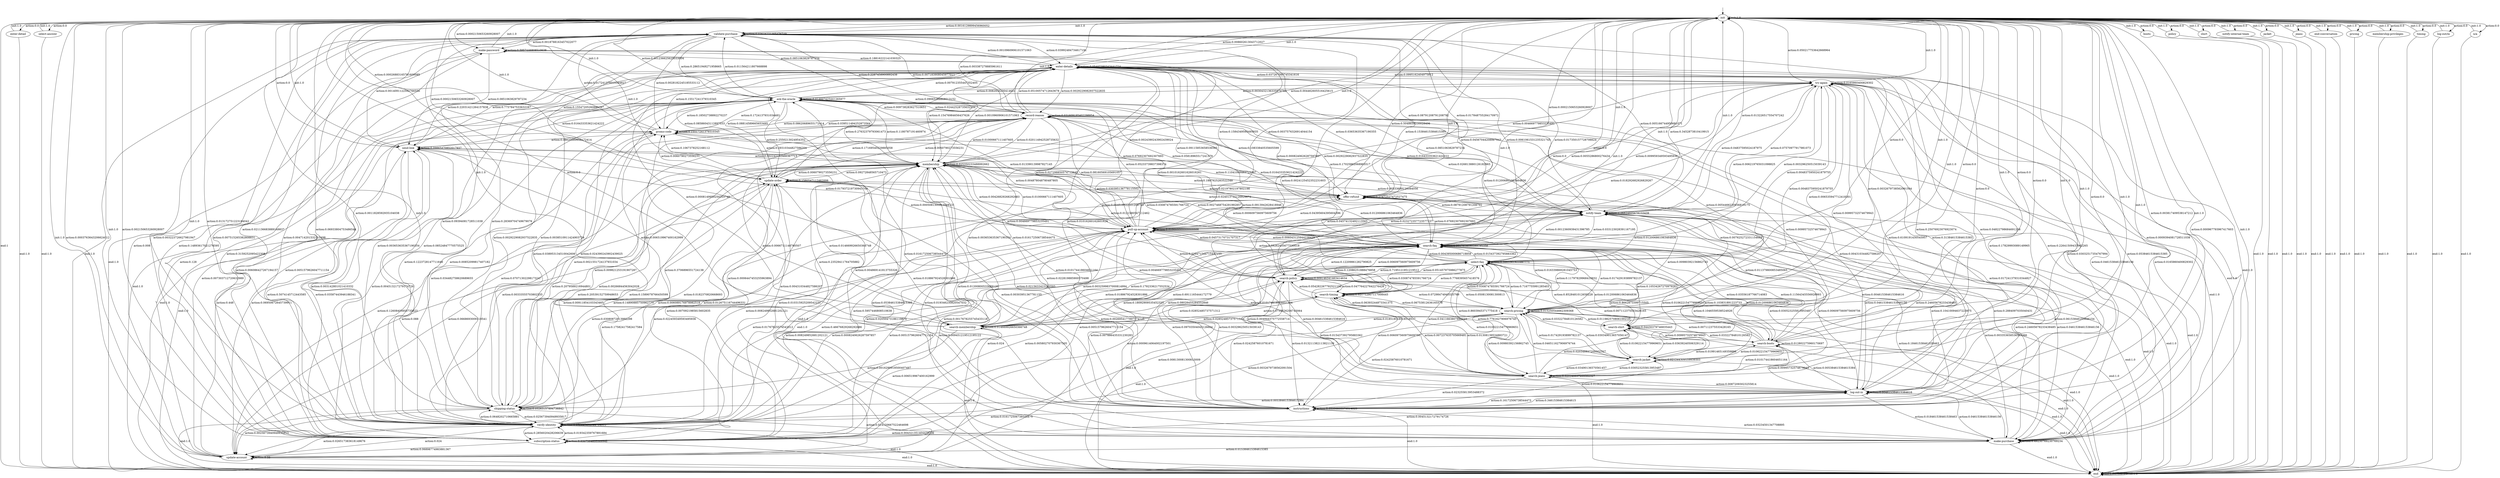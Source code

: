 digraph learned_mdp {
s0 [label="init"];
s1 [label="enter-detail"];
s2 [label="validate-purchase"];
s3 [label="make-password"];
s4 [label="select-answer"];
s5 [label="membership"];
s6 [label="update-order"];
s7 [label="ask-the-oracle"];
s8 [label="shipping-status"];
s9 [label="boots"];
s10 [label="search-boots"];
s11 [label="policy"];
s12 [label="enter-details"];
s13 [label="shirt"];
s14 [label="update-account"];
s15 [label="notify-internal-team"];
s16 [label="jacket"];
s17 [label="make-purchase"];
s18 [label="search-membership"];
s19 [label="search-jacket"];
s20 [label="subscription-status"];
s21 [label="instructions"];
s22 [label="jeans"];
s23 [label="search-jeans"];
s24 [label="log-out-in"];
s25 [label="verify-identity"];
s26 [label="send-link"];
s27 [label="search-pricing"];
s28 [label="end-conversation"];
s29 [label="search-faq"];
s30 [label="offer-refund"];
s31 [label="pull-up-account"];
s32 [label="notify-team"];
s33 [label="search-shirt"];
s34 [label="pricing"];
s35 [label="search-timing"];
s36 [label="promo-code"];
s37 [label="membership-privileges"];
s38 [label="timing"];
s39 [label="record-reason"];
s40 [label="try-again"];
s41 [label="search-policy"];
s42 [label="log-out/in"];
s43 [label="n/a"];
s44 [label="select-faq"];
s45 [label="end"];
s0 -> s0  [label="init:1.0"];
s0 -> s1  [label="action:0.0"];
s0 -> s2  [label="action:0.0016129899456960052"];
s0 -> s3  [label="action:0.0002150653260928007"];
s0 -> s4  [label="action:0.0"];
s0 -> s5  [label="action:0.004462605516425615"];
s0 -> s6  [label="action:0.0002150653260928007"];
s0 -> s7  [label="action:0.001236625625033604"];
s0 -> s8  [label="action:0.0011828592935104038"];
s0 -> s9  [label="action:0.0"];
s0 -> s10  [label="action:0.0"];
s0 -> s11  [label="action:0.0"];
s0 -> s12  [label="action:0.008602613043712027"];
s0 -> s13  [label="action:0.0"];
s0 -> s14  [label="action:0.0003763643206624012"];
s0 -> s15  [label="action:0.0"];
s0 -> s16  [label="action:0.0"];
s0 -> s17  [label="action:0.000967793967417603"];
s0 -> s18  [label="action:0.0"];
s0 -> s19  [label="action:0.0"];
s0 -> s20  [label="action:0.002150653260928007"];
s0 -> s21  [label="action:0.003817409538147212"];
s0 -> s22  [label="action:0.0"];
s0 -> s23  [label="action:0.0"];
s0 -> s24  [label="action:0.044518522501209745"];
s0 -> s25  [label="action:0.013172751223184042"];
s0 -> s26  [label="action:0.0"];
s0 -> s27  [label="action:0.0"];
s0 -> s28  [label="action:0.0"];
s0 -> s29  [label="action:0.3452873810419915"];
s0 -> s30  [label="action:0.0002150653260928007"];
s0 -> s31  [label="action:0.5048658530028496"];
s0 -> s32  [label="action:0.013226517554707242"];
s0 -> s33  [label="action:0.0"];
s0 -> s34  [label="action:0.0"];
s0 -> s35  [label="action:0.0"];
s0 -> s36  [label="action:0.00026883165761600085"];
s0 -> s37  [label="action:0.0"];
s0 -> s38  [label="action:0.0"];
s0 -> s39  [label="action:0.003387278885961611"];
s0 -> s40  [label="action:0.050217753642668964"];
s0 -> s41  [label="action:0.0"];
s0 -> s42  [label="action:0.0"];
s0 -> s43  [label="action:0.0"];
s0 -> s44  [label="action:0.0"];
s0 -> s45  [label="end:1"];
s1 -> s0  [label="init:1.0"];
s1 -> s45 [label="end:1.0"];
s2 -> s0  [label="init:1.0"];
s2 -> s2  [label="action:0.03616721465476749"];
s2 -> s3  [label="action:0.0018788163457022077"];
s2 -> s5  [label="action:0.09065288868013152"];
s2 -> s6  [label="action:0.15547205260685767"];
s2 -> s7  [label="action:0.28651949271958665"];
s2 -> s8  [label="action:0.09394081728511038"];
s2 -> s12  [label="action:0.03992484734617191"];
s2 -> s17  [label="action:0.0009394081728511038"];
s2 -> s20  [label="action:0.007515265382808831"];
s2 -> s25  [label="action:0.021136683889149837"];
s2 -> s26  [label="action:0.0014091122592766556"];
s2 -> s29  [label="action:0.0061061531235321745"];
s2 -> s30  [label="action:0.017848755284170972"];
s2 -> s31  [label="action:0.0037576326914044154"];
s2 -> s32  [label="action:0.005166744950681071"];
s2 -> s36  [label="action:0.0028182245185533112"];
s2 -> s39  [label="action:0.2287458900892438"];
s2 -> s45 [label="end:1.0"];
s3 -> s0  [label="init:1.0"];
s3 -> s3  [label="action:0.5957446808510638"];
s3 -> s12  [label="action:0.0851063829787234"];
s3 -> s20  [label="action:0.14893617021276595"];
s3 -> s26  [label="action:0.0851063829787234"];
s3 -> s29  [label="action:0.0851063829787234"];
s3 -> s45 [label="end:1.0"];
s4 -> s0  [label="init:1.0"];
s4 -> s45 [label="end:1.0"];
s5 -> s0  [label="init:1.0"];
s5 -> s5  [label="action:0.025350233488992662"];
s5 -> s6  [label="action:0.09272848565710473"];
s5 -> s7  [label="action:0.1180787191460974"];
s5 -> s8  [label="action:0.00266844563042028"];
s5 -> s12  [label="action:0.15476984656437626"];
s5 -> s14  [label="action:0.12608405603735823"];
s5 -> s17  [label="action:0.019346230820547032"];
s5 -> s18  [label="action:0.0066711140760507"];
s5 -> s20  [label="action:0.012675116744496331"];
s5 -> s21  [label="action:0.01200800533689126"];
s5 -> s23  [label="action:0.004669779853235491"];
s5 -> s25  [label="action:0.00333555703802535"];
s5 -> s29  [label="action:0.0913942628418946"];
s5 -> s30  [label="action:0.1887925283522348"];
s5 -> s31  [label="action:0.01000667111407605"];
s5 -> s32  [label="action:0.00533689126084056"];
s5 -> s36  [label="action:0.1067378252168112"];
s5 -> s39  [label="action:0.01000667111407605"];
s5 -> s40  [label="action:0.004669779853235491"];
s5 -> s41  [label="action:0.004669779853235491"];
s5 -> s45 [label="end:1.0"];
s6 -> s0  [label="init:1.0"];
s6 -> s5  [label="action:0.0060790273556231"];
s6 -> s6  [label="action:0.1580547112462006"];
s6 -> s8  [label="action:0.0182370820668693"];
s6 -> s12  [label="action:0.08814589665653495"];
s6 -> s14  [label="action:0.0668693009118541"];
s6 -> s17  [label="action:0.5957446808510638"];
s6 -> s21  [label="action:0.00303951367781155"];
s6 -> s25  [label="action:0.00911854103343465"];
s6 -> s29  [label="action:0.0121580547112462"];
s6 -> s30  [label="action:0.030395136778115502"];
s6 -> s36  [label="action:0.0060790273556231"];
s6 -> s39  [label="action:0.0060790273556231"];
s6 -> s45 [label="end:1.0"];
s7 -> s0  [label="init:1.0"];
s7 -> s2  [label="action:0.011564211807668898"];
s7 -> s5  [label="action:0.27632379793061473"];
s7 -> s6  [label="action:0.2550213024954352"];
s7 -> s7  [label="action:0.014607425441265977"];
s7 -> s8  [label="action:0.038953134510042606"];
s7 -> s12  [label="action:0.007912355447352405"];
s7 -> s14  [label="action:0.007303712720632989"];
s7 -> s17  [label="action:0.004869141813755326"];
s7 -> s20  [label="action:0.006086427267194157"];
s7 -> s25  [label="action:0.00852099817407182"];
s7 -> s26  [label="action:0.016433353621424222"];
s7 -> s29  [label="action:0.016433353621424222"];
s7 -> s30  [label="action:0.10833840535605599"];
s7 -> s31  [label="action:0.013390139987827145"];
s7 -> s32  [label="action:0.016433353621424222"];
s7 -> s36  [label="action:0.18502738892270237"];
s7 -> s39  [label="action:0.009738283627510651"];
s7 -> s40  [label="action:0.0030432136335970784"];
s7 -> s45 [label="end:1.0"];
s8 -> s0  [label="init:1.0"];
s8 -> s2  [label="action:0.28369704749679076"];
s8 -> s5  [label="action:0.2079589216944801"];
s8 -> s6  [label="action:0.20539152759948653"];
s8 -> s7  [label="action:0.024390243902439025"];
s8 -> s8  [label="action:0.05263157894736842"];
s8 -> s12  [label="action:0.0038510911424903724"];
s8 -> s14  [label="action:0.0025673940949935813"];
s8 -> s17  [label="action:0.014120667522464698"];
s8 -> s25  [label="action:0.025673940949935817"];
s8 -> s30  [label="action:0.14890885750962773"];
s8 -> s31  [label="action:0.03080872913992298"];
s8 -> s45 [label="end:1.0"];
s9 -> s0  [label="init:1.0"];
s9 -> s45 [label="end:1.0"];
s10 -> s0  [label="init:1.0"];
s10 -> s10  [label="action:0.012802275960170697"];
s10 -> s19  [label="action:0.01991465149359886"];
s10 -> s24  [label="action:0.00995732574679943"];
s10 -> s27  [label="action:0.007112375533428165"];
s10 -> s29  [label="action:0.03556187766714083"];
s10 -> s30  [label="action:0.011379800853485065"];
s10 -> s33  [label="action:0.00995732574679943"];
s10 -> s39  [label="action:0.00995732574679943"];
s10 -> s40  [label="action:0.00995732574679943"];
s10 -> s41  [label="action:0.007112375533428165"];
s10 -> s44  [label="action:0.8662873399715505"];
s10 -> s45 [label="end:1.0"];
s11 -> s0  [label="init:1.0"];
s11 -> s45 [label="end:1.0"];
s12 -> s0  [label="init:1.0"];
s12 -> s2  [label="action:0.0010960906101571063"];
s12 -> s3  [label="action:0.18816222141030325"];
s12 -> s5  [label="action:0.0010960906101571063"];
s12 -> s6  [label="action:0.08586043112897333"];
s12 -> s8  [label="action:0.0029229082937522835"];
s12 -> s12  [label="action:0.05407380343441724"];
s12 -> s14  [label="action:0.23529411764705882"];
s12 -> s17  [label="action:0.03032517354767994"];
s12 -> s21  [label="action:0.003653635367190354"];
s12 -> s24  [label="action:0.04822798684691268"];
s12 -> s25  [label="action:0.003653635367190354"];
s12 -> s26  [label="action:0.22031421264157838"];
s12 -> s29  [label="action:0.0029229082937522835"];
s12 -> s30  [label="action:0.03653635367190355"];
s12 -> s32  [label="action:0.04567044208987943"];
s12 -> s39  [label="action:0.0029229082937522835"];
s12 -> s40  [label="action:0.037267080745341616"];
s12 -> s45 [label="end:1.0"];
s13 -> s0  [label="init:1.0"];
s13 -> s45 [label="end:1.0"];
s14 -> s0  [label="init:1.0"];
s14 -> s2  [label="action:0.008"];
s14 -> s6  [label="action:0.088"];
s14 -> s12  [label="action:0.128"];
s14 -> s14  [label="action:0.28"];
s14 -> s25  [label="action:0.024"];
s14 -> s26  [label="action:0.448"];
s14 -> s31  [label="action:0.024"];
s14 -> s45 [label="end:1.0"];
s15 -> s0  [label="init:1.0"];
s15 -> s45 [label="end:1.0"];
s16 -> s0  [label="init:1.0"];
s16 -> s45 [label="end:1.0"];
s17 -> s0  [label="init:1.0"];
s17 -> s5  [label="action:0.05384615384615385"];
s17 -> s12  [label="action:0.05384615384615385"];
s17 -> s14  [label="action:0.015384615384615385"];
s17 -> s17  [label="action:0.49230769230769234"];
s17 -> s24  [label="action:0.046153846153846156"];
s17 -> s29  [label="action:0.18461538461538463"];
s17 -> s30  [label="action:0.06153846153846154"];
s17 -> s32  [label="action:0.046153846153846156"];
s17 -> s40  [label="action:0.046153846153846156"];
s17 -> s45 [label="end:1.0"];
s18 -> s0  [label="init:1.0"];
s18 -> s5  [label="action:0.014669926650366748"];
s18 -> s8  [label="action:0.0016299918500407497"];
s18 -> s12  [label="action:0.0008149959250203749"];
s18 -> s18  [label="action:0.014669926650366748"];
s18 -> s25  [label="action:0.006519967400162999"];
s18 -> s26  [label="action:0.006519967400162999"];
s18 -> s27  [label="action:0.02852485737571312"];
s18 -> s29  [label="action:0.0032599837000814994"];
s18 -> s31  [label="action:0.022819885900570498"];
s18 -> s35  [label="action:0.02852485737571312"];
s18 -> s41  [label="action:0.18092909535452323"];
s18 -> s44  [label="action:0.6911165444172779"];
s18 -> s45 [label="end:1.0"];
s19 -> s0  [label="init:1.0"];
s19 -> s10  [label="action:0.010622154779969651"];
s19 -> s19  [label="action:0.021244309559939303"];
s19 -> s21  [label="action:0.010622154779969651"];
s19 -> s23  [label="action:0.03490136570561457"];
s19 -> s27  [label="action:0.030349013657056147"];
s19 -> s29  [label="action:0.010622154779969651"];
s19 -> s33  [label="action:0.010622154779969651"];
s19 -> s35  [label="action:0.010622154779969651"];
s19 -> s44  [label="action:0.8603945371775418"];
s19 -> s45 [label="end:1.0"];
s20 -> s0  [label="init:1.0"];
s20 -> s2  [label="action:0.003223726627981947"];
s20 -> s5  [label="action:0.010315925209542231"];
s20 -> s6  [label="action:0.0070921985815602835"];
s20 -> s7  [label="action:0.0051579626047711154"];
s20 -> s12  [label="action:0.3159252095422308"];
s20 -> s14  [label="action:0.06898774983881367"];
s20 -> s20  [label="action:0.0367504835589942"];
s20 -> s24  [label="action:0.004513217279174726"];
s20 -> s25  [label="action:0.019342359767891684"];
s20 -> s26  [label="action:0.5074145712443585"];
s20 -> s29  [label="action:0.005802707930367505"];
s20 -> s31  [label="action:0.0051579626047711154"];
s20 -> s32  [label="action:0.0051579626047711154"];
s20 -> s36  [label="action:0.004513217279174726"];
s20 -> s39  [label="action:0.0006447453255963894"];
s20 -> s45 [label="end:1.0"];
s21 -> s0  [label="init:1.0"];
s21 -> s5  [label="action:0.0215633423180593"];
s21 -> s7  [label="action:0.016172506738544475"];
s21 -> s12  [label="action:0.016172506738544475"];
s21 -> s17  [label="action:0.03234501347708895"];
s21 -> s21  [label="action:0.05390835579514825"];
s21 -> s24  [label="action:0.16172506738544473"];
s21 -> s25  [label="action:0.016172506738544475"];
s21 -> s26  [label="action:0.018867924528301886"];
s21 -> s27  [label="action:0.02425876010781671"];
s21 -> s29  [label="action:0.09703504043126684"];
s21 -> s31  [label="action:0.0026954177897574125"];
s21 -> s32  [label="action:0.2884097035040431"];
s21 -> s40  [label="action:0.22641509433962265"];
s21 -> s41  [label="action:0.02425876010781671"];
s21 -> s45 [label="end:1.0"];
s22 -> s0  [label="init:1.0"];
s22 -> s45 [label="end:1.0"];
s23 -> s0  [label="init:1.0"];
s23 -> s5  [label="action:0.010174418604651164"];
s23 -> s10  [label="action:0.010174418604651164"];
s23 -> s19  [label="action:0.030523255813953487"];
s23 -> s21  [label="action:0.023255813953488372"];
s23 -> s23  [label="action:0.020348837209302327"];
s23 -> s24  [label="action:0.00872093023255814"];
s23 -> s27  [label="action:0.046511627906976744"];
s23 -> s29  [label="action:0.030523255813953487"];
s23 -> s31  [label="action:0.010174418604651164"];
s23 -> s33  [label="action:0.020348837209302327"];
s23 -> s35  [label="action:0.01308139534883721"];
s23 -> s44  [label="action:0.7761627906976745"];
s23 -> s45 [label="end:1.0"];
s24 -> s0  [label="init:1.0"];
s24 -> s8  [label="action:0.005384615384615384"];
s24 -> s10  [label="action:0.005384615384615384"];
s24 -> s12  [label="action:0.25076923076923074"];
s24 -> s17  [label="action:0.018461538461538463"];
s24 -> s21  [label="action:0.34615384615384615"];
s24 -> s24  [label="action:0.004615384615384616"];
s24 -> s29  [label="action:0.004615384615384616"];
s24 -> s30  [label="action:0.004615384615384616"];
s24 -> s32  [label="action:0.046153846153846156"];
s24 -> s40  [label="action:0.31384615384615383"];
s24 -> s45 [label="end:1.0"];
s25 -> s0  [label="init:1.0"];
s25 -> s2  [label="action:0.06933804753486544"];
s25 -> s3  [label="action:0.004714201532115498"];
s25 -> s5  [label="action:0.1589078766450599"];
s25 -> s6  [label="action:0.006089176978982518"];
s25 -> s7  [label="action:0.1223728147711648"];
s25 -> s8  [label="action:0.0648202710665881"];
s25 -> s12  [label="action:0.08524847770575525"];
s25 -> s14  [label="action:0.026517383618149676"];
s25 -> s17  [label="action:0.004321351404439206"];
s25 -> s20  [label="action:0.2856020428206639"];
s25 -> s25  [label="action:0.052445492044784915"];
s25 -> s26  [label="action:0.003142801021410332"];
s25 -> s29  [label="action:0.008249852681202121"];
s25 -> s30  [label="action:0.008249852681202121"];
s25 -> s31  [label="action:0.01767825574543312"];
s25 -> s32  [label="action:0.0017678255745433118"];
s25 -> s36  [label="action:0.07071302298173247"];
s25 -> s39  [label="action:0.009821253191907287"];
s25 -> s45 [label="end:1.0"];
s26 -> s0  [label="init:1.0"];
s26 -> s5  [label="action:0.002242152466367713"];
s26 -> s12  [label="action:0.7757847533632287"];
s26 -> s14  [label="action:0.06950672645739911"];
s26 -> s20  [label="action:0.03587443946188341"];
s26 -> s26  [label="action:0.09865470852017937"];
s26 -> s31  [label="action:0.017937219730941704"];
s26 -> s45 [label="end:1.0"];
s27 -> s0  [label="init:1.0"];
s27 -> s5  [label="action:0.007625272331154684"];
s27 -> s7  [label="action:0.0054466230936819175"];
s27 -> s12  [label="action:0.0032679738562091504"];
s27 -> s18  [label="action:0.018518518518518517"];
s27 -> s19  [label="action:0.017429193899782137"];
s27 -> s23  [label="action:0.00980392156862745"];
s27 -> s25  [label="action:0.0032679738562091504"];
s27 -> s27  [label="action:0.015250544662309368"];
s27 -> s29  [label="action:0.017429193899782137"];
s27 -> s31  [label="action:0.016339869281045753"];
s27 -> s32  [label="action:0.00980392156862745"];
s27 -> s33  [label="action:0.011982570806100218"];
s27 -> s35  [label="action:0.06753812636165578"];
s27 -> s40  [label="action:0.006535947712418301"];
s27 -> s41  [label="action:0.07298474945533769"];
s27 -> s44  [label="action:0.7167755991285403"];
s27 -> s45 [label="end:1.0"];
s28 -> s0  [label="init:1.0"];
s28 -> s45 [label="end:1.0"];
s29 -> s0  [label="init:1.0"];
s29 -> s5  [label="action:0.0027468754291992857"];
s29 -> s10  [label="action:0.11564345556928993"];
s29 -> s12  [label="action:0.0008240626287597857"];
s29 -> s18  [label="action:0.1792336217552534"];
s29 -> s19  [label="action:0.103831891223733"];
s29 -> s20  [label="action:0.0009614064002197501"];
s29 -> s21  [label="action:0.003296250515039143"];
s29 -> s23  [label="action:0.1046559538524928"];
s29 -> s24  [label="action:0.004944375772558714"];
s29 -> s25  [label="action:0.0008240626287597857"];
s29 -> s27  [label="action:0.11797829968410932"];
s29 -> s29  [label="action:0.0017854690289795358"];
s29 -> s31  [label="action:0.006043125944238429"];
s29 -> s32  [label="action:0.0012360939431396785"];
s29 -> s33  [label="action:0.10534267270979261"];
s29 -> s35  [label="action:0.12086251888476858"];
s29 -> s40  [label="action:0.003296250515039143"];
s29 -> s41  [label="action:0.12209861282790825"];
s29 -> s44  [label="action:0.004395000686718858"];
s29 -> s45 [label="end:1.0"];
s30 -> s0  [label="init:1.0"];
s30 -> s2  [label="action:0.08791208791208792"];
s30 -> s6  [label="action:0.02197802197802198"];
s30 -> s12  [label="action:0.15384615384615385"];
s30 -> s14  [label="action:0.17582417582417584"];
s30 -> s29  [label="action:0.07692307692307693"];
s30 -> s30  [label="action:0.27472527472527475"];
s30 -> s31  [label="action:0.04395604395604396"];
s30 -> s32  [label="action:0.08791208791208792"];
s30 -> s39  [label="action:0.07692307692307693"];
s30 -> s45 [label="end:1.0"];
s31 -> s0  [label="init:1.0"];
s31 -> s2  [label="action:0.1584349593495935"];
s31 -> s3  [label="action:0.0024390243902439024"];
s31 -> s5  [label="action:0.00426829268292683"];
s31 -> s6  [label="action:0.0005081300813008131"];
s31 -> s7  [label="action:0.05233739837398374"];
s31 -> s8  [label="action:0.022459349593495936"];
s31 -> s12  [label="action:0.09115853658536585"];
s31 -> s17  [label="action:0.003353658536585366"];
s31 -> s20  [label="action:0.009451219512195122"];
s31 -> s24  [label="action:0.006097560975609756"];
s31 -> s25  [label="action:0.46676829268292686"];
s31 -> s29  [label="action:0.04573170731707317"];
s31 -> s30  [label="action:0.0006097560975609756"];
s31 -> s31  [label="action:0.016666666666666666"];
s31 -> s32  [label="action:0.023272357723577237"];
s31 -> s36  [label="action:0.004878048780487805"];
s31 -> s39  [label="action:0.08160569105691057"];
s31 -> s40  [label="action:0.009959349593495936"];
s31 -> s45 [label="end:1.0"];
s32 -> s0  [label="init:1.0"];
s32 -> s12  [label="action:0.017350157728706624"];
s32 -> s14  [label="action:0.007886435331230283"];
s32 -> s17  [label="action:0.24605678233438485"];
s32 -> s21  [label="action:0.10410094637223975"];
s32 -> s24  [label="action:0.24605678233438485"];
s32 -> s25  [label="action:0.02050473186119874"];
s32 -> s29  [label="action:0.033123028391167195"];
s32 -> s31  [label="action:0.04574132492113565"];
s32 -> s32  [label="action:0.06624605678233439"];
s32 -> s36  [label="action:0.11041009463722397"];
s32 -> s39  [label="action:0.026813880126182965"];
s32 -> s40  [label="action:0.07570977917981073"];
s32 -> s45 [label="end:1.0"];
s33 -> s0  [label="init:1.0"];
s33 -> s10  [label="action:0.03322784810126582"];
s33 -> s19  [label="action:0.03639240506329114"];
s33 -> s27  [label="action:0.03322784810126582"];
s33 -> s33  [label="action:0.04430379746835443"];
s33 -> s44  [label="action:0.8528481012658228"];
s33 -> s45 [label="end:1.0"];
s34 -> s0  [label="init:1.0"];
s34 -> s45 [label="end:1.0"];
s35 -> s0  [label="init:1.0"];
s35 -> s12  [label="action:0.0024125452352231603"];
s35 -> s18  [label="action:0.0735826296743064"];
s35 -> s23  [label="action:0.007237635705669481"];
s35 -> s27  [label="action:0.06393244873341375"];
s35 -> s35  [label="action:0.021712907117008445"];
s35 -> s41  [label="action:0.054282267792521106"];
s35 -> s44  [label="action:0.7768395657418576"];
s35 -> s45 [label="end:1.0"];
s36 -> s0  [label="init:1.0"];
s36 -> s2  [label="action:0.017241379310344827"];
s36 -> s5  [label="action:0.29310344827586204"];
s36 -> s7  [label="action:0.1724137931034483"];
s36 -> s12  [label="action:0.15517241379310345"];
s36 -> s25  [label="action:0.034482758620689655"];
s36 -> s26  [label="action:0.08620689655172414"];
s36 -> s36  [label="action:0.15517241379310345"];
s36 -> s39  [label="action:0.08620689655172414"];
s36 -> s45 [label="end:1.0"];
s37 -> s0  [label="init:1.0"];
s37 -> s45 [label="end:1.0"];
s38 -> s0  [label="init:1.0"];
s38 -> s45 [label="end:1.0"];
s39 -> s0  [label="init:1.0"];
s39 -> s2  [label="action:0.007183908045977011"];
s39 -> s5  [label="action:0.020114942528735632"];
s39 -> s6  [label="action:0.17169540229885058"];
s39 -> s7  [label="action:0.02442528735632184"];
s39 -> s8  [label="action:0.0021551724137931034"];
s39 -> s12  [label="action:0.05100574712643678"];
s39 -> s14  [label="action:0.004310344827586207"];
s39 -> s17  [label="action:0.017241379310344827"];
s39 -> s24  [label="action:0.004310344827586207"];
s39 -> s25  [label="action:0.3706896551724138"];
s39 -> s30  [label="action:0.05818965517241379"];
s39 -> s31  [label="action:0.027298850574712645"];
s39 -> s32  [label="action:0.17025862068965517"];
s39 -> s36  [label="action:0.039511494252873564"];
s39 -> s39  [label="action:0.031609195402298854"];
s39 -> s45 [label="end:1.0"];
s40 -> s0  [label="init:1.0"];
s40 -> s7  [label="action:0.0082930200414651"];
s40 -> s12  [label="action:0.0995162404975812"];
s40 -> s17  [label="action:0.0165860400829302"];
s40 -> s21  [label="action:0.17829993089149965"];
s40 -> s24  [label="action:0.6109191430545957"];
s40 -> s29  [label="action:0.006219765031098825"];
s40 -> s31  [label="action:0.0055286800276434"];
s40 -> s32  [label="action:0.04837595024187975"];
s40 -> s35  [label="action:0.0048375950241879755"];
s40 -> s40  [label="action:0.0165860400829302"];
s40 -> s44  [label="action:0.0048375950241879755"];
s40 -> s45 [label="end:1.0"];
s41 -> s0  [label="init:1.0"];
s41 -> s5  [label="action:0.01016260162601626"];
s41 -> s12  [label="action:0.0010162601626016261"];
s41 -> s18  [label="action:0.08028455284552846"];
s41 -> s20  [label="action:0.008130081300813009"];
s41 -> s21  [label="action:0.013211382113821139"];
s41 -> s24  [label="action:0.006097560975609756"];
s41 -> s27  [label="action:0.0508130081300813"];
s41 -> s29  [label="action:0.006097560975609756"];
s41 -> s31  [label="action:0.029471544715447155"];
s41 -> s35  [label="action:0.047764227642276426"];
s41 -> s40  [label="action:0.018292682926829267"];
s41 -> s41  [label="action:0.009146341463414634"];
s41 -> s44  [label="action:0.7195121951219512"];
s41 -> s45 [label="end:1.0"];
s42 -> s0  [label="init:1.0"];
s42 -> s45 [label="end:1.0"];
s43 -> s0  [label="init:1.0"];
s43 -> s45 [label="end:1.0"];
s44 -> s0  [label="init:1.0"];
s44 -> s5  [label="action:0.012006861063464836"];
s44 -> s7  [label="action:0.012006861063464836"];
s44 -> s10  [label="action:0.012006861063464836"];
s44 -> s18  [label="action:0.018867924528301886"];
s44 -> s21  [label="action:0.015437392795883362"];
s44 -> s23  [label="action:0.0411663807890223"];
s44 -> s26  [label="action:0.030874785591766724"];
s44 -> s27  [label="action:0.030874785591766724"];
s44 -> s29  [label="action:0.015437392795883362"];
s44 -> s31  [label="action:0.09262435677530018"];
s44 -> s32  [label="action:0.012006861063464836"];
s44 -> s33  [label="action:0.012006861063464836"];
s44 -> s35  [label="action:0.030874785591766724"];
s44 -> s36  [label="action:0.024013722126929673"];
s44 -> s41  [label="action:0.051457975986277875"];
s44 -> s44  [label="action:0.5883361921097771"];
s44 -> s45 [label="end:1.0"];
s45 -> s45 [label="init:1.0"];
s45 -> s45  [label="action:1.0"];
s45 -> s45  [label="end:1.0"];
__start0 [label="", shape=none];
__start0 -> s0  [label=""];
}